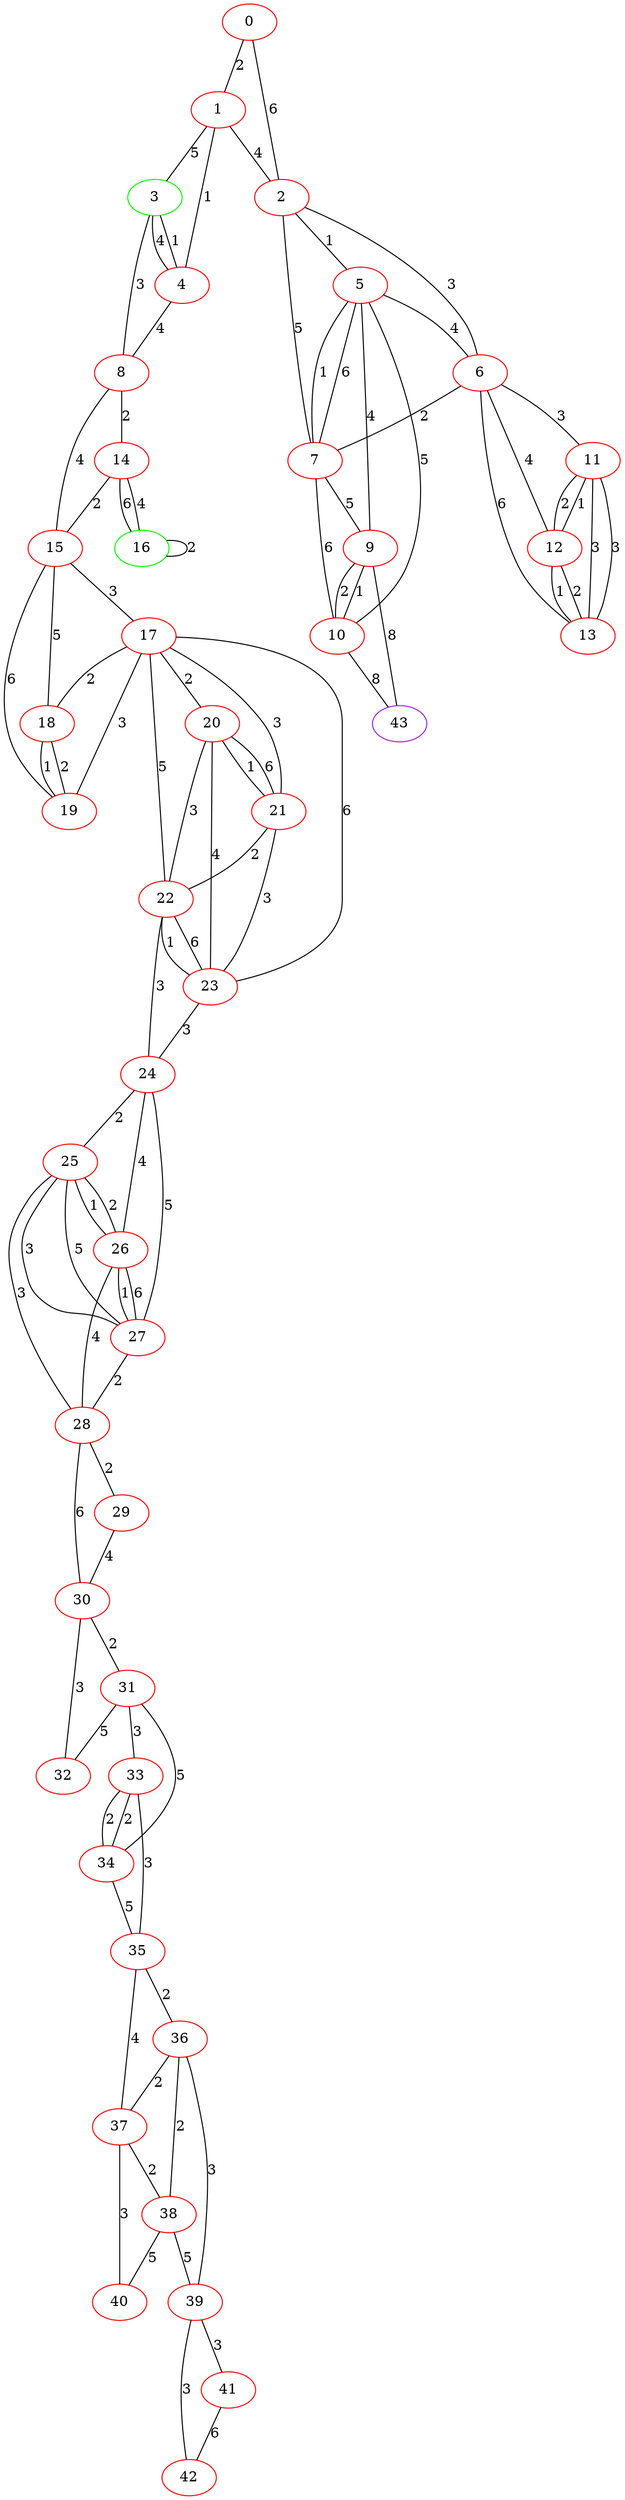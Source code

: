 graph "" {
0 [color=red, weight=1];
1 [color=red, weight=1];
2 [color=red, weight=1];
3 [color=green, weight=2];
4 [color=red, weight=1];
5 [color=red, weight=1];
6 [color=red, weight=1];
7 [color=red, weight=1];
8 [color=red, weight=1];
9 [color=red, weight=1];
10 [color=red, weight=1];
11 [color=red, weight=1];
12 [color=red, weight=1];
13 [color=red, weight=1];
14 [color=red, weight=1];
15 [color=red, weight=1];
16 [color=green, weight=2];
17 [color=red, weight=1];
18 [color=red, weight=1];
19 [color=red, weight=1];
20 [color=red, weight=1];
21 [color=red, weight=1];
22 [color=red, weight=1];
23 [color=red, weight=1];
24 [color=red, weight=1];
25 [color=red, weight=1];
26 [color=red, weight=1];
27 [color=red, weight=1];
28 [color=red, weight=1];
29 [color=red, weight=1];
30 [color=red, weight=1];
31 [color=red, weight=1];
32 [color=red, weight=1];
33 [color=red, weight=1];
34 [color=red, weight=1];
35 [color=red, weight=1];
36 [color=red, weight=1];
37 [color=red, weight=1];
38 [color=red, weight=1];
39 [color=red, weight=1];
40 [color=red, weight=1];
41 [color=red, weight=1];
42 [color=red, weight=1];
43 [color=purple, weight=4];
0 -- 1  [key=0, label=2];
0 -- 2  [key=0, label=6];
1 -- 2  [key=0, label=4];
1 -- 3  [key=0, label=5];
1 -- 4  [key=0, label=1];
2 -- 5  [key=0, label=1];
2 -- 6  [key=0, label=3];
2 -- 7  [key=0, label=5];
3 -- 8  [key=0, label=3];
3 -- 4  [key=0, label=4];
3 -- 4  [key=1, label=1];
4 -- 8  [key=0, label=4];
5 -- 9  [key=0, label=4];
5 -- 10  [key=0, label=5];
5 -- 6  [key=0, label=4];
5 -- 7  [key=0, label=6];
5 -- 7  [key=1, label=1];
6 -- 7  [key=0, label=2];
6 -- 11  [key=0, label=3];
6 -- 12  [key=0, label=4];
6 -- 13  [key=0, label=6];
7 -- 9  [key=0, label=5];
7 -- 10  [key=0, label=6];
8 -- 14  [key=0, label=2];
8 -- 15  [key=0, label=4];
9 -- 10  [key=0, label=2];
9 -- 10  [key=1, label=1];
9 -- 43  [key=0, label=8];
10 -- 43  [key=0, label=8];
11 -- 12  [key=0, label=2];
11 -- 12  [key=1, label=1];
11 -- 13  [key=0, label=3];
11 -- 13  [key=1, label=3];
12 -- 13  [key=0, label=1];
12 -- 13  [key=1, label=2];
14 -- 16  [key=0, label=6];
14 -- 16  [key=1, label=4];
14 -- 15  [key=0, label=2];
15 -- 17  [key=0, label=3];
15 -- 18  [key=0, label=5];
15 -- 19  [key=0, label=6];
16 -- 16  [key=0, label=2];
17 -- 18  [key=0, label=2];
17 -- 19  [key=0, label=3];
17 -- 20  [key=0, label=2];
17 -- 21  [key=0, label=3];
17 -- 22  [key=0, label=5];
17 -- 23  [key=0, label=6];
18 -- 19  [key=0, label=2];
18 -- 19  [key=1, label=1];
20 -- 21  [key=0, label=1];
20 -- 21  [key=1, label=6];
20 -- 22  [key=0, label=3];
20 -- 23  [key=0, label=4];
21 -- 22  [key=0, label=2];
21 -- 23  [key=0, label=3];
22 -- 24  [key=0, label=3];
22 -- 23  [key=0, label=1];
22 -- 23  [key=1, label=6];
23 -- 24  [key=0, label=3];
24 -- 25  [key=0, label=2];
24 -- 26  [key=0, label=4];
24 -- 27  [key=0, label=5];
25 -- 26  [key=0, label=2];
25 -- 26  [key=1, label=1];
25 -- 27  [key=0, label=3];
25 -- 27  [key=1, label=5];
25 -- 28  [key=0, label=3];
26 -- 27  [key=0, label=1];
26 -- 27  [key=1, label=6];
26 -- 28  [key=0, label=4];
27 -- 28  [key=0, label=2];
28 -- 29  [key=0, label=2];
28 -- 30  [key=0, label=6];
29 -- 30  [key=0, label=4];
30 -- 32  [key=0, label=3];
30 -- 31  [key=0, label=2];
31 -- 32  [key=0, label=5];
31 -- 33  [key=0, label=3];
31 -- 34  [key=0, label=5];
33 -- 34  [key=0, label=2];
33 -- 34  [key=1, label=2];
33 -- 35  [key=0, label=3];
34 -- 35  [key=0, label=5];
35 -- 36  [key=0, label=2];
35 -- 37  [key=0, label=4];
36 -- 37  [key=0, label=2];
36 -- 38  [key=0, label=2];
36 -- 39  [key=0, label=3];
37 -- 40  [key=0, label=3];
37 -- 38  [key=0, label=2];
38 -- 40  [key=0, label=5];
38 -- 39  [key=0, label=5];
39 -- 41  [key=0, label=3];
39 -- 42  [key=0, label=3];
41 -- 42  [key=0, label=6];
}
